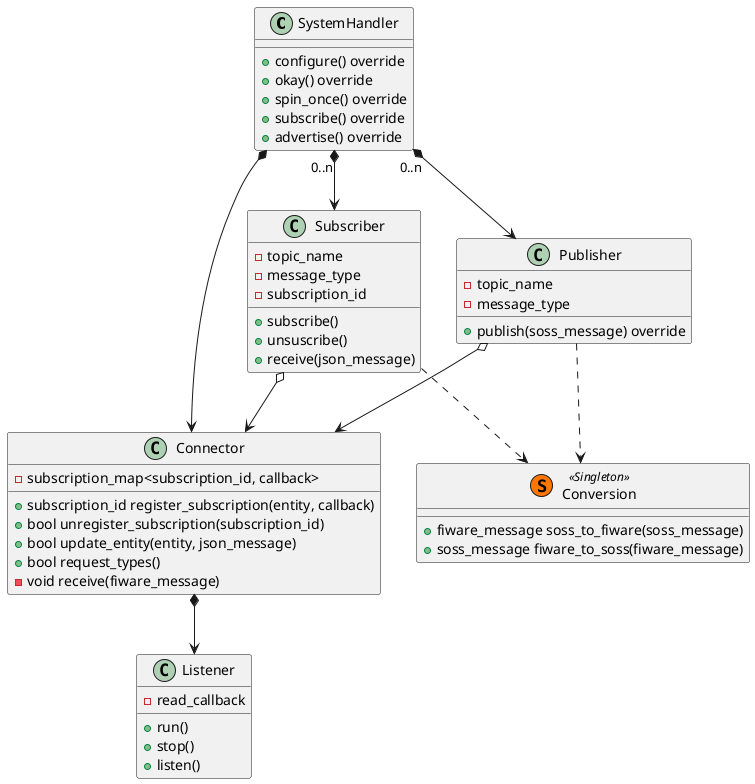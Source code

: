 @startuml

SystemHandler "0..n" *--> Publisher
SystemHandler "0..n" *--> Subscriber
SystemHandler *--> Connector
Publisher o--> Connector
Subscriber o--> Connector
Connector *--> Listener

Publisher ..> Conversion
Subscriber ..> Conversion

class SystemHandler {
    + configure() override
    + okay() override
    + spin_once() override
    + subscribe() override
    + advertise() override
}

class Connector {
    - subscription_map<subscription_id, callback>
    + subscription_id register_subscription(entity, callback)
    + bool unregister_subscription(subscription_id)
    + bool update_entity(entity, json_message)
    + bool request_types()
    - void receive(fiware_message)
}

class Publisher {
    - topic_name
    - message_type
    + publish(soss_message) override
}

class Subscriber {
    - topic_name
    - message_type
    - subscription_id
    + subscribe()
    + unsuscribe()
    + receive(json_message)
}

class Conversion << (S,#FF7700) Singleton >> {
    + fiware_message soss_to_fiware(soss_message)
    + soss_message fiware_to_soss(fiware_message)
}

class Listener {
    - read_callback
    + run()
    + stop()
    + listen()

}

@enduml


